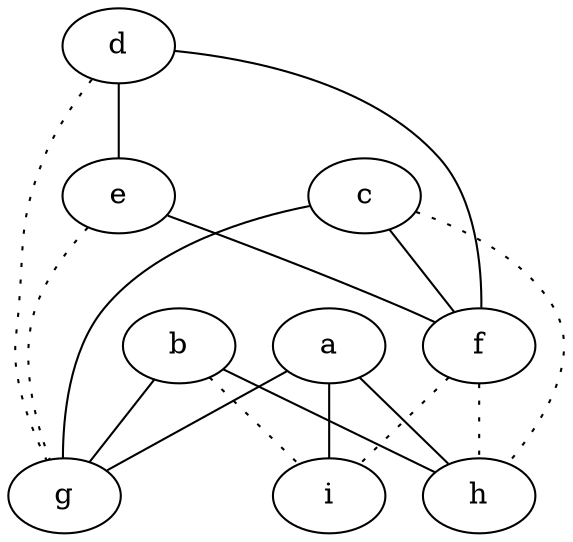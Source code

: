 graph {
a -- g;
a -- h;
a -- i;
b -- g;
b -- h;
b -- i [style=dotted];
c -- f;
c -- g;
c -- h [style=dotted];
d -- e;
d -- f;
d -- g [style=dotted];
e -- f;
e -- g [style=dotted];
f -- h [style=dotted];
f -- i [style=dotted];
}
